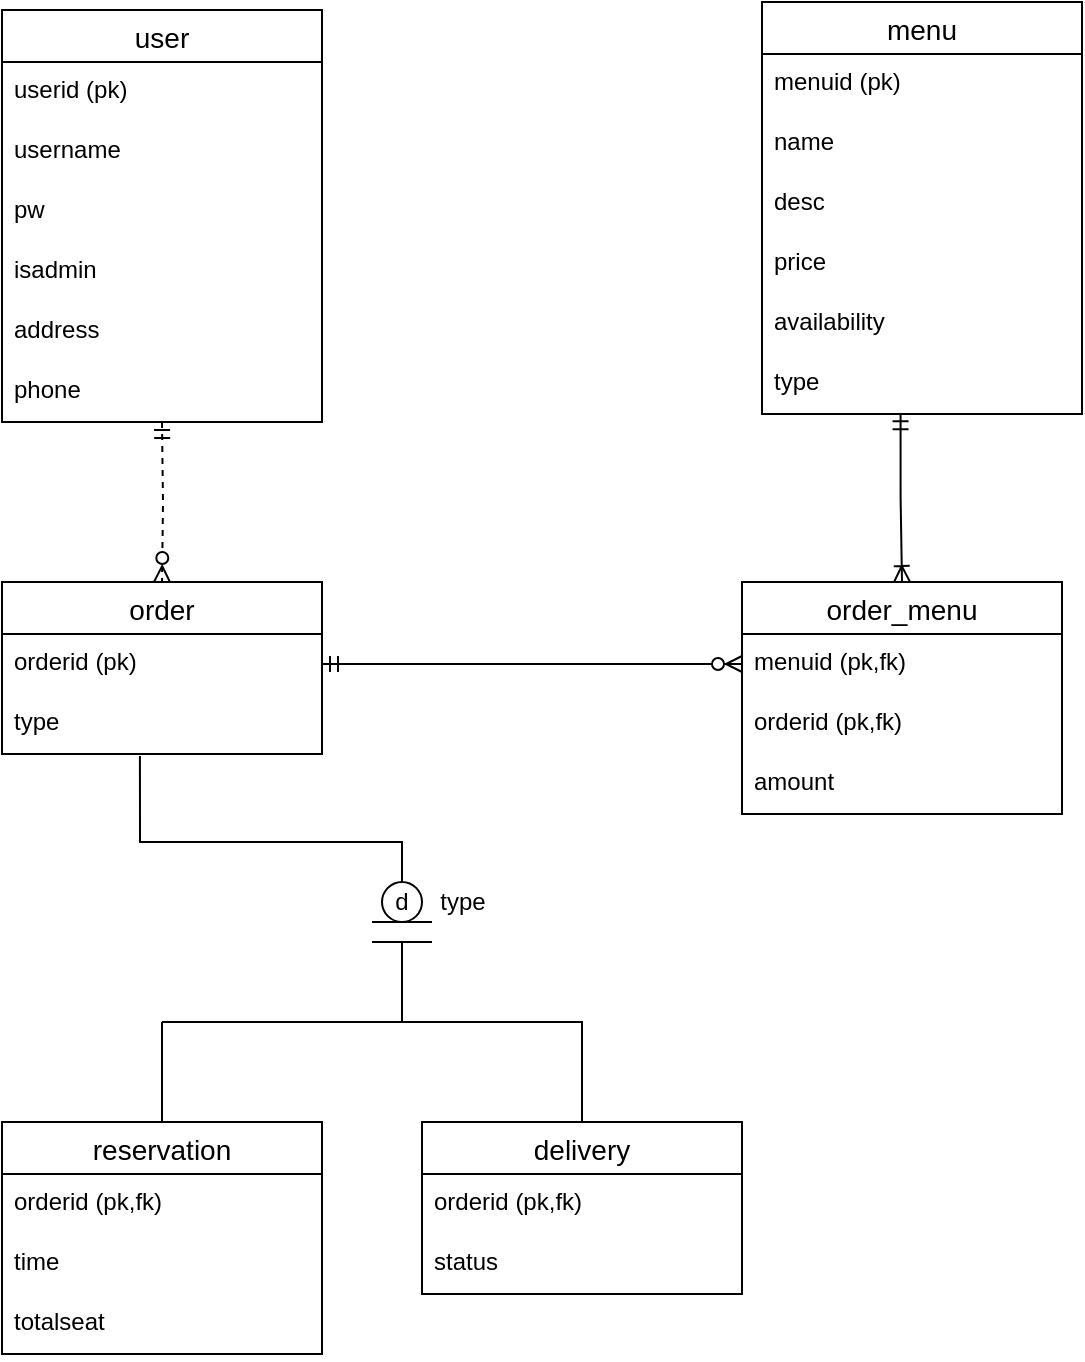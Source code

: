 <mxfile version="14.2.9" type="github">
  <diagram id="R2lEEEUBdFMjLlhIrx00" name="Page-1">
    <mxGraphModel dx="1240" dy="607" grid="1" gridSize="10" guides="1" tooltips="1" connect="1" arrows="1" fold="1" page="1" pageScale="1" pageWidth="1100" pageHeight="1700" math="0" shadow="0" extFonts="Permanent Marker^https://fonts.googleapis.com/css?family=Permanent+Marker">
      <root>
        <mxCell id="0" />
        <mxCell id="1" parent="0" />
        <mxCell id="ZG8KZ2x1ncm2Nbnpb1sk-3" value="user" style="swimlane;fontStyle=0;childLayout=stackLayout;horizontal=1;startSize=26;horizontalStack=0;resizeParent=1;resizeParentMax=0;resizeLast=0;collapsible=1;marginBottom=0;align=center;fontSize=14;" vertex="1" parent="1">
          <mxGeometry x="120" y="124" width="160" height="206" as="geometry" />
        </mxCell>
        <mxCell id="ZG8KZ2x1ncm2Nbnpb1sk-4" value="userid (pk)" style="text;strokeColor=none;fillColor=none;spacingLeft=4;spacingRight=4;overflow=hidden;rotatable=0;points=[[0,0.5],[1,0.5]];portConstraint=eastwest;fontSize=12;" vertex="1" parent="ZG8KZ2x1ncm2Nbnpb1sk-3">
          <mxGeometry y="26" width="160" height="30" as="geometry" />
        </mxCell>
        <mxCell id="ZG8KZ2x1ncm2Nbnpb1sk-5" value="username" style="text;strokeColor=none;fillColor=none;spacingLeft=4;spacingRight=4;overflow=hidden;rotatable=0;points=[[0,0.5],[1,0.5]];portConstraint=eastwest;fontSize=12;" vertex="1" parent="ZG8KZ2x1ncm2Nbnpb1sk-3">
          <mxGeometry y="56" width="160" height="30" as="geometry" />
        </mxCell>
        <mxCell id="ZG8KZ2x1ncm2Nbnpb1sk-6" value="pw" style="text;strokeColor=none;fillColor=none;spacingLeft=4;spacingRight=4;overflow=hidden;rotatable=0;points=[[0,0.5],[1,0.5]];portConstraint=eastwest;fontSize=12;" vertex="1" parent="ZG8KZ2x1ncm2Nbnpb1sk-3">
          <mxGeometry y="86" width="160" height="30" as="geometry" />
        </mxCell>
        <mxCell id="ZG8KZ2x1ncm2Nbnpb1sk-7" value="isadmin" style="text;strokeColor=none;fillColor=none;spacingLeft=4;spacingRight=4;overflow=hidden;rotatable=0;points=[[0,0.5],[1,0.5]];portConstraint=eastwest;fontSize=12;" vertex="1" parent="ZG8KZ2x1ncm2Nbnpb1sk-3">
          <mxGeometry y="116" width="160" height="30" as="geometry" />
        </mxCell>
        <mxCell id="ZG8KZ2x1ncm2Nbnpb1sk-8" value="address" style="text;strokeColor=none;fillColor=none;spacingLeft=4;spacingRight=4;overflow=hidden;rotatable=0;points=[[0,0.5],[1,0.5]];portConstraint=eastwest;fontSize=12;" vertex="1" parent="ZG8KZ2x1ncm2Nbnpb1sk-3">
          <mxGeometry y="146" width="160" height="30" as="geometry" />
        </mxCell>
        <mxCell id="ZG8KZ2x1ncm2Nbnpb1sk-9" value="phone" style="text;strokeColor=none;fillColor=none;spacingLeft=4;spacingRight=4;overflow=hidden;rotatable=0;points=[[0,0.5],[1,0.5]];portConstraint=eastwest;fontSize=12;" vertex="1" parent="ZG8KZ2x1ncm2Nbnpb1sk-3">
          <mxGeometry y="176" width="160" height="30" as="geometry" />
        </mxCell>
        <mxCell id="ZG8KZ2x1ncm2Nbnpb1sk-10" value="menu" style="swimlane;fontStyle=0;childLayout=stackLayout;horizontal=1;startSize=26;horizontalStack=0;resizeParent=1;resizeParentMax=0;resizeLast=0;collapsible=1;marginBottom=0;align=center;fontSize=14;" vertex="1" parent="1">
          <mxGeometry x="500" y="120" width="160" height="206" as="geometry" />
        </mxCell>
        <mxCell id="ZG8KZ2x1ncm2Nbnpb1sk-11" value="menuid (pk)" style="text;strokeColor=none;fillColor=none;spacingLeft=4;spacingRight=4;overflow=hidden;rotatable=0;points=[[0,0.5],[1,0.5]];portConstraint=eastwest;fontSize=12;" vertex="1" parent="ZG8KZ2x1ncm2Nbnpb1sk-10">
          <mxGeometry y="26" width="160" height="30" as="geometry" />
        </mxCell>
        <mxCell id="ZG8KZ2x1ncm2Nbnpb1sk-12" value="name" style="text;strokeColor=none;fillColor=none;spacingLeft=4;spacingRight=4;overflow=hidden;rotatable=0;points=[[0,0.5],[1,0.5]];portConstraint=eastwest;fontSize=12;" vertex="1" parent="ZG8KZ2x1ncm2Nbnpb1sk-10">
          <mxGeometry y="56" width="160" height="30" as="geometry" />
        </mxCell>
        <mxCell id="ZG8KZ2x1ncm2Nbnpb1sk-13" value="desc" style="text;strokeColor=none;fillColor=none;spacingLeft=4;spacingRight=4;overflow=hidden;rotatable=0;points=[[0,0.5],[1,0.5]];portConstraint=eastwest;fontSize=12;" vertex="1" parent="ZG8KZ2x1ncm2Nbnpb1sk-10">
          <mxGeometry y="86" width="160" height="30" as="geometry" />
        </mxCell>
        <mxCell id="ZG8KZ2x1ncm2Nbnpb1sk-14" value="price" style="text;strokeColor=none;fillColor=none;spacingLeft=4;spacingRight=4;overflow=hidden;rotatable=0;points=[[0,0.5],[1,0.5]];portConstraint=eastwest;fontSize=12;" vertex="1" parent="ZG8KZ2x1ncm2Nbnpb1sk-10">
          <mxGeometry y="116" width="160" height="30" as="geometry" />
        </mxCell>
        <mxCell id="ZG8KZ2x1ncm2Nbnpb1sk-15" value="availability" style="text;strokeColor=none;fillColor=none;spacingLeft=4;spacingRight=4;overflow=hidden;rotatable=0;points=[[0,0.5],[1,0.5]];portConstraint=eastwest;fontSize=12;" vertex="1" parent="ZG8KZ2x1ncm2Nbnpb1sk-10">
          <mxGeometry y="146" width="160" height="30" as="geometry" />
        </mxCell>
        <mxCell id="ZG8KZ2x1ncm2Nbnpb1sk-16" value="type" style="text;strokeColor=none;fillColor=none;spacingLeft=4;spacingRight=4;overflow=hidden;rotatable=0;points=[[0,0.5],[1,0.5]];portConstraint=eastwest;fontSize=12;" vertex="1" parent="ZG8KZ2x1ncm2Nbnpb1sk-10">
          <mxGeometry y="176" width="160" height="30" as="geometry" />
        </mxCell>
        <mxCell id="ZG8KZ2x1ncm2Nbnpb1sk-18" value="order" style="swimlane;fontStyle=0;childLayout=stackLayout;horizontal=1;startSize=26;horizontalStack=0;resizeParent=1;resizeParentMax=0;resizeLast=0;collapsible=1;marginBottom=0;align=center;fontSize=14;" vertex="1" parent="1">
          <mxGeometry x="120" y="410" width="160" height="86" as="geometry" />
        </mxCell>
        <mxCell id="ZG8KZ2x1ncm2Nbnpb1sk-19" value="orderid (pk)" style="text;strokeColor=none;fillColor=none;spacingLeft=4;spacingRight=4;overflow=hidden;rotatable=0;points=[[0,0.5],[1,0.5]];portConstraint=eastwest;fontSize=12;" vertex="1" parent="ZG8KZ2x1ncm2Nbnpb1sk-18">
          <mxGeometry y="26" width="160" height="30" as="geometry" />
        </mxCell>
        <mxCell id="ZG8KZ2x1ncm2Nbnpb1sk-20" value="type" style="text;strokeColor=none;fillColor=none;spacingLeft=4;spacingRight=4;overflow=hidden;rotatable=0;points=[[0,0.5],[1,0.5]];portConstraint=eastwest;fontSize=12;" vertex="1" parent="ZG8KZ2x1ncm2Nbnpb1sk-18">
          <mxGeometry y="56" width="160" height="30" as="geometry" />
        </mxCell>
        <mxCell id="ZG8KZ2x1ncm2Nbnpb1sk-22" style="edgeStyle=orthogonalEdgeStyle;rounded=0;orthogonalLoop=1;jettySize=auto;html=1;entryX=0.5;entryY=0;entryDx=0;entryDy=0;endArrow=ERzeroToMany;endFill=1;startArrow=ERmandOne;startFill=0;dashed=1;" edge="1" parent="1" target="ZG8KZ2x1ncm2Nbnpb1sk-18">
          <mxGeometry relative="1" as="geometry">
            <mxPoint x="200" y="330" as="sourcePoint" />
          </mxGeometry>
        </mxCell>
        <mxCell id="ZG8KZ2x1ncm2Nbnpb1sk-23" value="delivery" style="swimlane;fontStyle=0;childLayout=stackLayout;horizontal=1;startSize=26;horizontalStack=0;resizeParent=1;resizeParentMax=0;resizeLast=0;collapsible=1;marginBottom=0;align=center;fontSize=14;" vertex="1" parent="1">
          <mxGeometry x="330" y="680" width="160" height="86" as="geometry" />
        </mxCell>
        <mxCell id="ZG8KZ2x1ncm2Nbnpb1sk-25" value="orderid (pk,fk)" style="text;strokeColor=none;fillColor=none;spacingLeft=4;spacingRight=4;overflow=hidden;rotatable=0;points=[[0,0.5],[1,0.5]];portConstraint=eastwest;fontSize=12;" vertex="1" parent="ZG8KZ2x1ncm2Nbnpb1sk-23">
          <mxGeometry y="26" width="160" height="30" as="geometry" />
        </mxCell>
        <mxCell id="ZG8KZ2x1ncm2Nbnpb1sk-26" value="status" style="text;strokeColor=none;fillColor=none;spacingLeft=4;spacingRight=4;overflow=hidden;rotatable=0;points=[[0,0.5],[1,0.5]];portConstraint=eastwest;fontSize=12;" vertex="1" parent="ZG8KZ2x1ncm2Nbnpb1sk-23">
          <mxGeometry y="56" width="160" height="30" as="geometry" />
        </mxCell>
        <mxCell id="ZG8KZ2x1ncm2Nbnpb1sk-27" value="reservation" style="swimlane;fontStyle=0;childLayout=stackLayout;horizontal=1;startSize=26;horizontalStack=0;resizeParent=1;resizeParentMax=0;resizeLast=0;collapsible=1;marginBottom=0;align=center;fontSize=14;" vertex="1" parent="1">
          <mxGeometry x="120" y="680" width="160" height="116" as="geometry" />
        </mxCell>
        <mxCell id="ZG8KZ2x1ncm2Nbnpb1sk-28" value="orderid (pk,fk)" style="text;strokeColor=none;fillColor=none;spacingLeft=4;spacingRight=4;overflow=hidden;rotatable=0;points=[[0,0.5],[1,0.5]];portConstraint=eastwest;fontSize=12;" vertex="1" parent="ZG8KZ2x1ncm2Nbnpb1sk-27">
          <mxGeometry y="26" width="160" height="30" as="geometry" />
        </mxCell>
        <mxCell id="ZG8KZ2x1ncm2Nbnpb1sk-29" value="time" style="text;strokeColor=none;fillColor=none;spacingLeft=4;spacingRight=4;overflow=hidden;rotatable=0;points=[[0,0.5],[1,0.5]];portConstraint=eastwest;fontSize=12;" vertex="1" parent="ZG8KZ2x1ncm2Nbnpb1sk-27">
          <mxGeometry y="56" width="160" height="30" as="geometry" />
        </mxCell>
        <mxCell id="ZG8KZ2x1ncm2Nbnpb1sk-30" value="totalseat" style="text;strokeColor=none;fillColor=none;spacingLeft=4;spacingRight=4;overflow=hidden;rotatable=0;points=[[0,0.5],[1,0.5]];portConstraint=eastwest;fontSize=12;" vertex="1" parent="ZG8KZ2x1ncm2Nbnpb1sk-27">
          <mxGeometry y="86" width="160" height="30" as="geometry" />
        </mxCell>
        <mxCell id="ZG8KZ2x1ncm2Nbnpb1sk-31" style="edgeStyle=orthogonalEdgeStyle;rounded=0;orthogonalLoop=1;jettySize=auto;html=1;exitX=0.431;exitY=1.033;exitDx=0;exitDy=0;endArrow=none;endFill=0;exitPerimeter=0;" edge="1" parent="1" source="ZG8KZ2x1ncm2Nbnpb1sk-20">
          <mxGeometry relative="1" as="geometry">
            <mxPoint x="320" y="560.0" as="targetPoint" />
            <Array as="points">
              <mxPoint x="189" y="540" />
              <mxPoint x="320" y="540" />
            </Array>
          </mxGeometry>
        </mxCell>
        <mxCell id="ZG8KZ2x1ncm2Nbnpb1sk-35" style="edgeStyle=orthogonalEdgeStyle;rounded=0;orthogonalLoop=1;jettySize=auto;html=1;entryX=0.5;entryY=0;entryDx=0;entryDy=0;endArrow=none;endFill=0;" edge="1" parent="1" target="ZG8KZ2x1ncm2Nbnpb1sk-23">
          <mxGeometry relative="1" as="geometry">
            <mxPoint x="320" y="590" as="sourcePoint" />
            <Array as="points">
              <mxPoint x="320" y="630" />
              <mxPoint x="410" y="630" />
            </Array>
          </mxGeometry>
        </mxCell>
        <mxCell id="ZG8KZ2x1ncm2Nbnpb1sk-32" value="d" style="ellipse;whiteSpace=wrap;html=1;aspect=fixed;" vertex="1" parent="1">
          <mxGeometry x="310" y="560" width="20" height="20" as="geometry" />
        </mxCell>
        <mxCell id="ZG8KZ2x1ncm2Nbnpb1sk-36" value="" style="endArrow=none;html=1;" edge="1" parent="1">
          <mxGeometry width="50" height="50" relative="1" as="geometry">
            <mxPoint x="200" y="630" as="sourcePoint" />
            <mxPoint x="320" y="630" as="targetPoint" />
          </mxGeometry>
        </mxCell>
        <mxCell id="ZG8KZ2x1ncm2Nbnpb1sk-37" value="" style="endArrow=none;html=1;exitX=0.5;exitY=0;exitDx=0;exitDy=0;" edge="1" parent="1" source="ZG8KZ2x1ncm2Nbnpb1sk-27">
          <mxGeometry width="50" height="50" relative="1" as="geometry">
            <mxPoint x="320" y="650" as="sourcePoint" />
            <mxPoint x="200" y="630" as="targetPoint" />
          </mxGeometry>
        </mxCell>
        <mxCell id="ZG8KZ2x1ncm2Nbnpb1sk-38" value="" style="endArrow=none;html=1;" edge="1" parent="1">
          <mxGeometry width="50" height="50" relative="1" as="geometry">
            <mxPoint x="305" y="590" as="sourcePoint" />
            <mxPoint x="335" y="590" as="targetPoint" />
          </mxGeometry>
        </mxCell>
        <mxCell id="ZG8KZ2x1ncm2Nbnpb1sk-39" value="" style="endArrow=none;html=1;" edge="1" parent="1">
          <mxGeometry width="50" height="50" relative="1" as="geometry">
            <mxPoint x="305" y="580" as="sourcePoint" />
            <mxPoint x="335" y="580" as="targetPoint" />
          </mxGeometry>
        </mxCell>
        <mxCell id="ZG8KZ2x1ncm2Nbnpb1sk-40" value="type" style="text;html=1;align=center;verticalAlign=middle;resizable=0;points=[];autosize=1;" vertex="1" parent="1">
          <mxGeometry x="330" y="560" width="40" height="20" as="geometry" />
        </mxCell>
        <mxCell id="ZG8KZ2x1ncm2Nbnpb1sk-41" value="order_menu" style="swimlane;fontStyle=0;childLayout=stackLayout;horizontal=1;startSize=26;horizontalStack=0;resizeParent=1;resizeParentMax=0;resizeLast=0;collapsible=1;marginBottom=0;align=center;fontSize=14;" vertex="1" parent="1">
          <mxGeometry x="490" y="410" width="160" height="116" as="geometry" />
        </mxCell>
        <mxCell id="ZG8KZ2x1ncm2Nbnpb1sk-42" value="menuid (pk,fk)" style="text;strokeColor=none;fillColor=none;spacingLeft=4;spacingRight=4;overflow=hidden;rotatable=0;points=[[0,0.5],[1,0.5]];portConstraint=eastwest;fontSize=12;" vertex="1" parent="ZG8KZ2x1ncm2Nbnpb1sk-41">
          <mxGeometry y="26" width="160" height="30" as="geometry" />
        </mxCell>
        <mxCell id="ZG8KZ2x1ncm2Nbnpb1sk-43" value="orderid (pk,fk)" style="text;strokeColor=none;fillColor=none;spacingLeft=4;spacingRight=4;overflow=hidden;rotatable=0;points=[[0,0.5],[1,0.5]];portConstraint=eastwest;fontSize=12;" vertex="1" parent="ZG8KZ2x1ncm2Nbnpb1sk-41">
          <mxGeometry y="56" width="160" height="30" as="geometry" />
        </mxCell>
        <mxCell id="ZG8KZ2x1ncm2Nbnpb1sk-44" value="amount" style="text;strokeColor=none;fillColor=none;spacingLeft=4;spacingRight=4;overflow=hidden;rotatable=0;points=[[0,0.5],[1,0.5]];portConstraint=eastwest;fontSize=12;" vertex="1" parent="ZG8KZ2x1ncm2Nbnpb1sk-41">
          <mxGeometry y="86" width="160" height="30" as="geometry" />
        </mxCell>
        <mxCell id="ZG8KZ2x1ncm2Nbnpb1sk-45" style="edgeStyle=orthogonalEdgeStyle;rounded=0;orthogonalLoop=1;jettySize=auto;html=1;exitX=1;exitY=0.5;exitDx=0;exitDy=0;startArrow=ERmandOne;startFill=0;endArrow=ERzeroToMany;endFill=1;" edge="1" parent="1" source="ZG8KZ2x1ncm2Nbnpb1sk-19" target="ZG8KZ2x1ncm2Nbnpb1sk-42">
          <mxGeometry relative="1" as="geometry" />
        </mxCell>
        <mxCell id="ZG8KZ2x1ncm2Nbnpb1sk-47" style="edgeStyle=orthogonalEdgeStyle;rounded=0;orthogonalLoop=1;jettySize=auto;html=1;exitX=0.433;exitY=0.989;exitDx=0;exitDy=0;entryX=0.5;entryY=0;entryDx=0;entryDy=0;startArrow=ERmandOne;startFill=0;endArrow=ERoneToMany;endFill=0;exitPerimeter=0;" edge="1" parent="1" source="ZG8KZ2x1ncm2Nbnpb1sk-16" target="ZG8KZ2x1ncm2Nbnpb1sk-41">
          <mxGeometry relative="1" as="geometry" />
        </mxCell>
      </root>
    </mxGraphModel>
  </diagram>
</mxfile>
